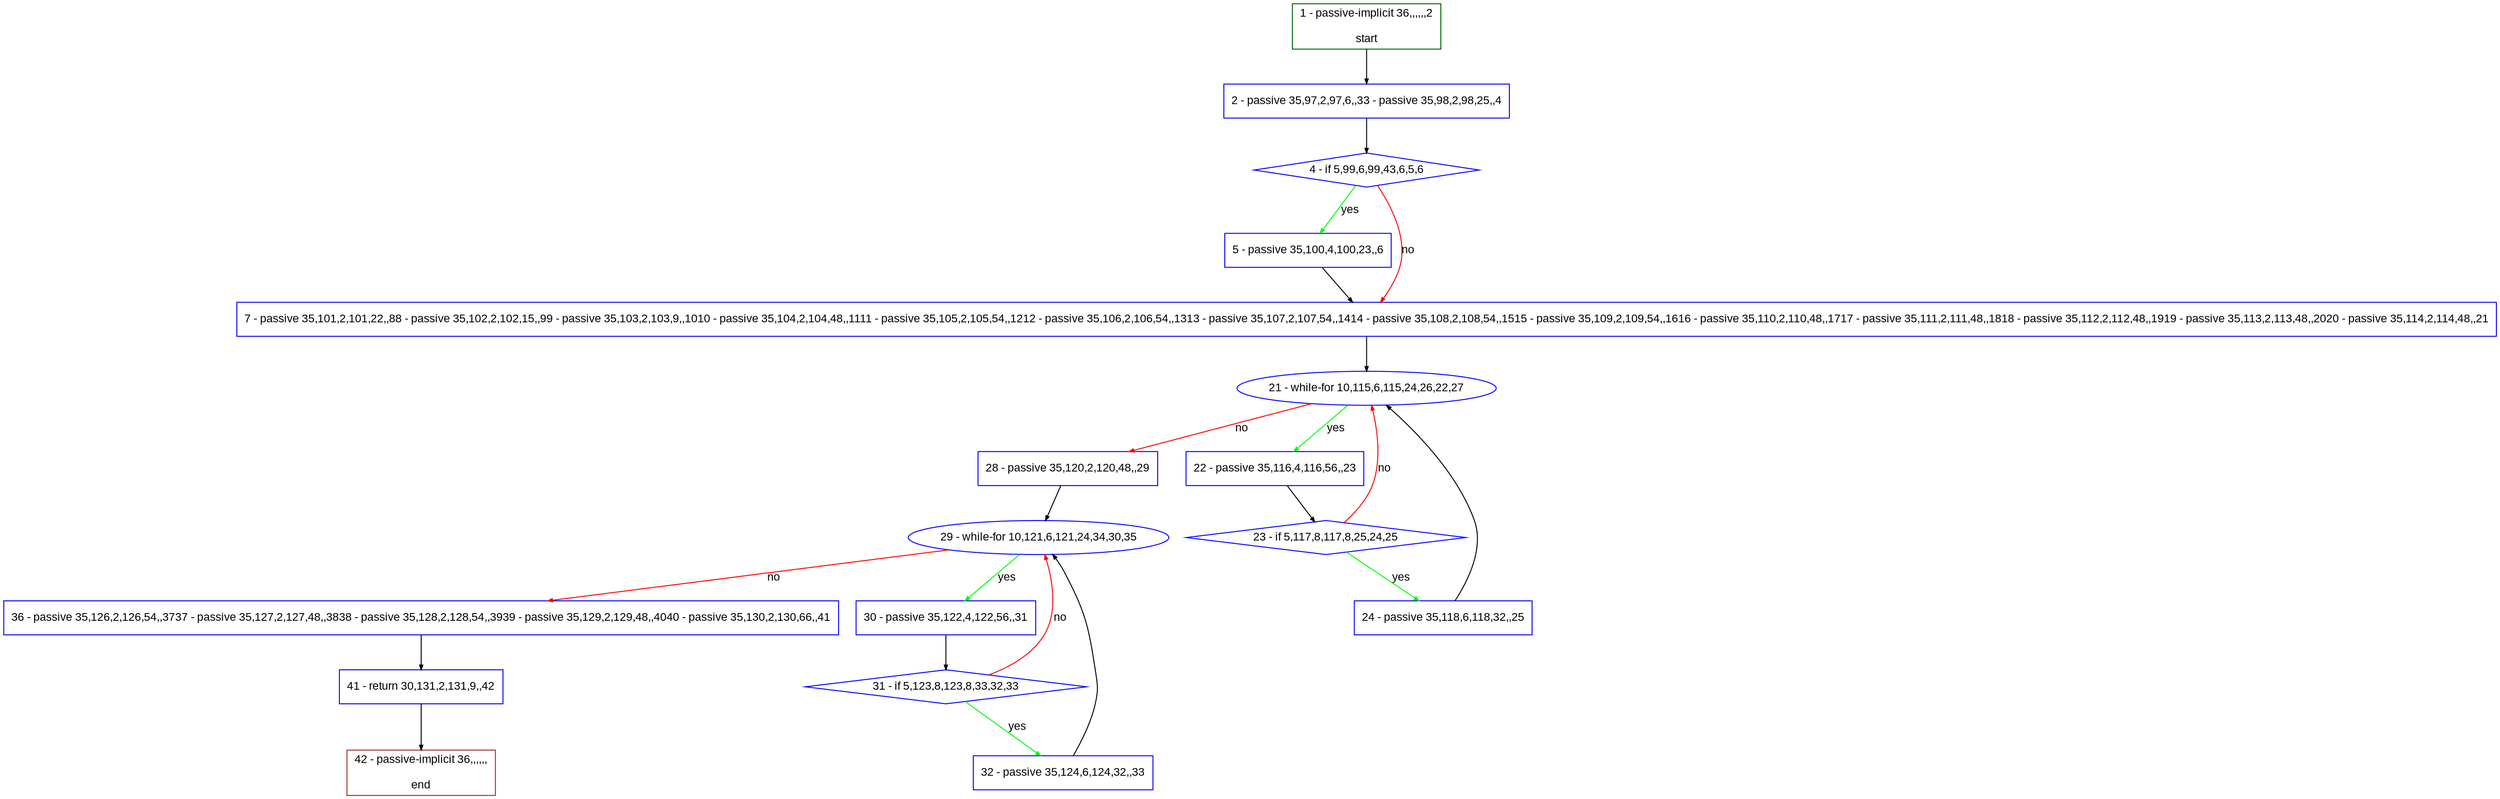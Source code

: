 digraph "" {
  graph [pack="true", label="", fontsize="12", packmode="clust", fontname="Arial", fillcolor="#FFFFCC", bgcolor="white", style="rounded,filled", compound="true"];
  node [node_initialized="no", label="", color="grey", fontsize="12", fillcolor="white", fontname="Arial", style="filled", shape="rectangle", compound="true", fixedsize="false"];
  edge [fontcolor="black", arrowhead="normal", arrowtail="none", arrowsize="0.5", ltail="", label="", color="black", fontsize="12", lhead="", fontname="Arial", dir="forward", compound="true"];
  __N1 [label="2 - passive 35,97,2,97,6,,33 - passive 35,98,2,98,25,,4", color="#0000ff", fillcolor="#ffffff", style="filled", shape="box"];
  __N2 [label="1 - passive-implicit 36,,,,,,2\n\nstart", color="#006400", fillcolor="#ffffff", style="filled", shape="box"];
  __N3 [label="4 - if 5,99,6,99,43,6,5,6", color="#0000ff", fillcolor="#ffffff", style="filled", shape="diamond"];
  __N4 [label="5 - passive 35,100,4,100,23,,6", color="#0000ff", fillcolor="#ffffff", style="filled", shape="box"];
  __N5 [label="7 - passive 35,101,2,101,22,,88 - passive 35,102,2,102,15,,99 - passive 35,103,2,103,9,,1010 - passive 35,104,2,104,48,,1111 - passive 35,105,2,105,54,,1212 - passive 35,106,2,106,54,,1313 - passive 35,107,2,107,54,,1414 - passive 35,108,2,108,54,,1515 - passive 35,109,2,109,54,,1616 - passive 35,110,2,110,48,,1717 - passive 35,111,2,111,48,,1818 - passive 35,112,2,112,48,,1919 - passive 35,113,2,113,48,,2020 - passive 35,114,2,114,48,,21", color="#0000ff", fillcolor="#ffffff", style="filled", shape="box"];
  __N6 [label="21 - while-for 10,115,6,115,24,26,22,27", color="#0000ff", fillcolor="#ffffff", style="filled", shape="oval"];
  __N7 [label="22 - passive 35,116,4,116,56,,23", color="#0000ff", fillcolor="#ffffff", style="filled", shape="box"];
  __N8 [label="28 - passive 35,120,2,120,48,,29", color="#0000ff", fillcolor="#ffffff", style="filled", shape="box"];
  __N9 [label="23 - if 5,117,8,117,8,25,24,25", color="#0000ff", fillcolor="#ffffff", style="filled", shape="diamond"];
  __N10 [label="24 - passive 35,118,6,118,32,,25", color="#0000ff", fillcolor="#ffffff", style="filled", shape="box"];
  __N11 [label="29 - while-for 10,121,6,121,24,34,30,35", color="#0000ff", fillcolor="#ffffff", style="filled", shape="oval"];
  __N12 [label="30 - passive 35,122,4,122,56,,31", color="#0000ff", fillcolor="#ffffff", style="filled", shape="box"];
  __N13 [label="36 - passive 35,126,2,126,54,,3737 - passive 35,127,2,127,48,,3838 - passive 35,128,2,128,54,,3939 - passive 35,129,2,129,48,,4040 - passive 35,130,2,130,66,,41", color="#0000ff", fillcolor="#ffffff", style="filled", shape="box"];
  __N14 [label="31 - if 5,123,8,123,8,33,32,33", color="#0000ff", fillcolor="#ffffff", style="filled", shape="diamond"];
  __N15 [label="32 - passive 35,124,6,124,32,,33", color="#0000ff", fillcolor="#ffffff", style="filled", shape="box"];
  __N16 [label="41 - return 30,131,2,131,9,,42", color="#0000ff", fillcolor="#ffffff", style="filled", shape="box"];
  __N17 [label="42 - passive-implicit 36,,,,,,\n\nend", color="#a52a2a", fillcolor="#ffffff", style="filled", shape="box"];
  __N2 -> __N1 [arrowhead="normal", arrowtail="none", color="#000000", label="", dir="forward"];
  __N1 -> __N3 [arrowhead="normal", arrowtail="none", color="#000000", label="", dir="forward"];
  __N3 -> __N4 [arrowhead="normal", arrowtail="none", color="#00ff00", label="yes", dir="forward"];
  __N3 -> __N5 [arrowhead="normal", arrowtail="none", color="#ff0000", label="no", dir="forward"];
  __N4 -> __N5 [arrowhead="normal", arrowtail="none", color="#000000", label="", dir="forward"];
  __N5 -> __N6 [arrowhead="normal", arrowtail="none", color="#000000", label="", dir="forward"];
  __N6 -> __N7 [arrowhead="normal", arrowtail="none", color="#00ff00", label="yes", dir="forward"];
  __N6 -> __N8 [arrowhead="normal", arrowtail="none", color="#ff0000", label="no", dir="forward"];
  __N7 -> __N9 [arrowhead="normal", arrowtail="none", color="#000000", label="", dir="forward"];
  __N9 -> __N6 [arrowhead="normal", arrowtail="none", color="#ff0000", label="no", dir="forward"];
  __N9 -> __N10 [arrowhead="normal", arrowtail="none", color="#00ff00", label="yes", dir="forward"];
  __N10 -> __N6 [arrowhead="normal", arrowtail="none", color="#000000", label="", dir="forward"];
  __N8 -> __N11 [arrowhead="normal", arrowtail="none", color="#000000", label="", dir="forward"];
  __N11 -> __N12 [arrowhead="normal", arrowtail="none", color="#00ff00", label="yes", dir="forward"];
  __N11 -> __N13 [arrowhead="normal", arrowtail="none", color="#ff0000", label="no", dir="forward"];
  __N12 -> __N14 [arrowhead="normal", arrowtail="none", color="#000000", label="", dir="forward"];
  __N14 -> __N11 [arrowhead="normal", arrowtail="none", color="#ff0000", label="no", dir="forward"];
  __N14 -> __N15 [arrowhead="normal", arrowtail="none", color="#00ff00", label="yes", dir="forward"];
  __N15 -> __N11 [arrowhead="normal", arrowtail="none", color="#000000", label="", dir="forward"];
  __N13 -> __N16 [arrowhead="normal", arrowtail="none", color="#000000", label="", dir="forward"];
  __N16 -> __N17 [arrowhead="normal", arrowtail="none", color="#000000", label="", dir="forward"];
}

